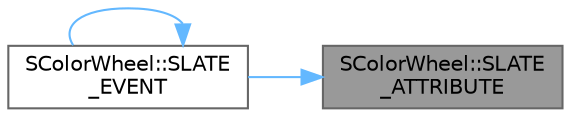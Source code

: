 digraph "SColorWheel::SLATE_ATTRIBUTE"
{
 // INTERACTIVE_SVG=YES
 // LATEX_PDF_SIZE
  bgcolor="transparent";
  edge [fontname=Helvetica,fontsize=10,labelfontname=Helvetica,labelfontsize=10];
  node [fontname=Helvetica,fontsize=10,shape=box,height=0.2,width=0.4];
  rankdir="RL";
  Node1 [id="Node000001",label="SColorWheel::SLATE\l_ATTRIBUTE",height=0.2,width=0.4,color="gray40", fillcolor="grey60", style="filled", fontcolor="black",tooltip="The current color selected by the user."];
  Node1 -> Node2 [id="edge1_Node000001_Node000002",dir="back",color="steelblue1",style="solid",tooltip=" "];
  Node2 [id="Node000002",label="SColorWheel::SLATE\l_EVENT",height=0.2,width=0.4,color="grey40", fillcolor="white", style="filled",URL="$df/d4b/classSColorWheel.html#a7f69452ceee89ddc53633da179387452",tooltip="Invoked when the mouse is released and a capture ends."];
  Node2 -> Node2 [id="edge2_Node000002_Node000002",dir="back",color="steelblue1",style="solid",tooltip=" "];
}

